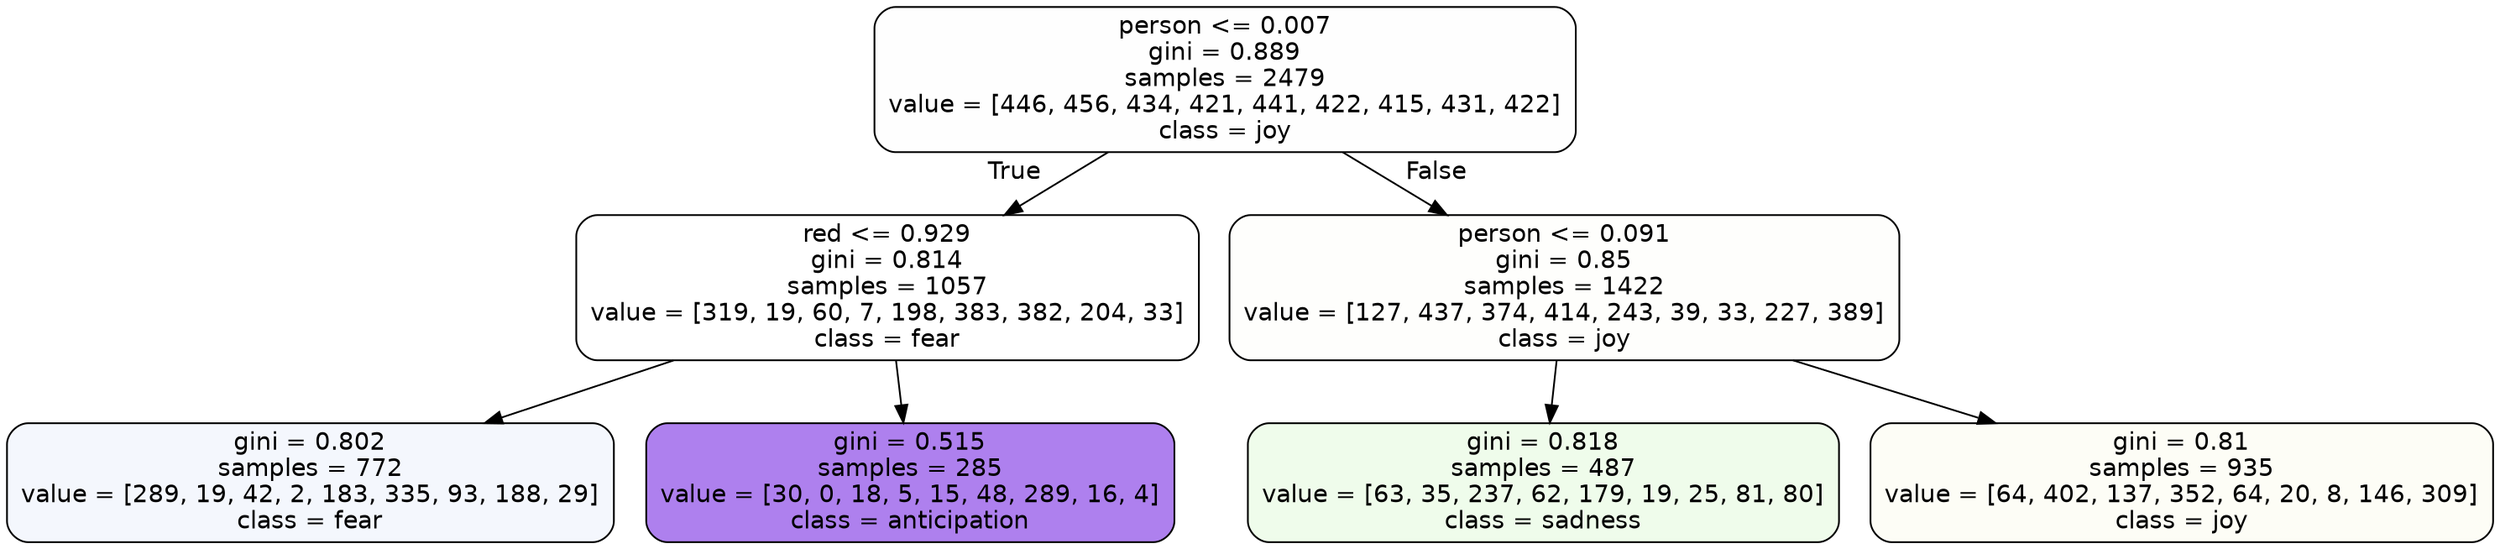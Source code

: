 digraph Tree {
node [shape=box, style="filled, rounded", color="black", fontname=helvetica] ;
edge [fontname=helvetica] ;
0 [label="person <= 0.007\ngini = 0.889\nsamples = 2479\nvalue = [446, 456, 434, 421, 441, 422, 415, 431, 422]\nclass = joy", fillcolor="#d7e53901"] ;
1 [label="red <= 0.929\ngini = 0.814\nsamples = 1057\nvalue = [319, 19, 60, 7, 198, 383, 382, 204, 33]\nclass = fear", fillcolor="#3964e500"] ;
0 -> 1 [labeldistance=2.5, labelangle=45, headlabel="True"] ;
2 [label="gini = 0.802\nsamples = 772\nvalue = [289, 19, 42, 2, 183, 335, 93, 188, 29]\nclass = fear", fillcolor="#3964e50d"] ;
1 -> 2 ;
3 [label="gini = 0.515\nsamples = 285\nvalue = [30, 0, 18, 5, 15, 48, 289, 16, 4]\nclass = anticipation", fillcolor="#8139e5a3"] ;
1 -> 3 ;
4 [label="person <= 0.091\ngini = 0.85\nsamples = 1422\nvalue = [127, 437, 374, 414, 243, 39, 33, 227, 389]\nclass = joy", fillcolor="#d7e53903"] ;
0 -> 4 [labeldistance=2.5, labelangle=-45, headlabel="False"] ;
5 [label="gini = 0.818\nsamples = 487\nvalue = [63, 35, 237, 62, 179, 19, 25, 81, 80]\nclass = sadness", fillcolor="#64e53919"] ;
4 -> 5 ;
6 [label="gini = 0.81\nsamples = 935\nvalue = [64, 402, 137, 352, 64, 20, 8, 146, 309]\nclass = joy", fillcolor="#d7e5390b"] ;
4 -> 6 ;
}